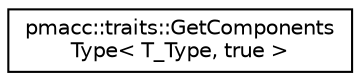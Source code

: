 digraph "Graphical Class Hierarchy"
{
 // LATEX_PDF_SIZE
  edge [fontname="Helvetica",fontsize="10",labelfontname="Helvetica",labelfontsize="10"];
  node [fontname="Helvetica",fontsize="10",shape=record];
  rankdir="LR";
  Node0 [label="pmacc::traits::GetComponents\lType\< T_Type, true \>",height=0.2,width=0.4,color="black", fillcolor="white", style="filled",URL="$structpmacc_1_1traits_1_1_get_components_type_3_01_t___type_00_01true_01_4.html",tooltip=" "];
}
